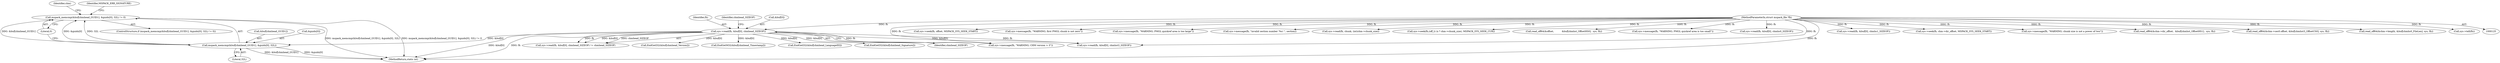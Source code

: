 digraph "0_libmspack_72e70a921f0f07fee748aec2274b30784e1d312a@API" {
"1000256" [label="(Call,mspack_memcmp(&buf[chmhead_GUID1], &guids[0], 32L) != 0)"];
"1000257" [label="(Call,mspack_memcmp(&buf[chmhead_GUID1], &guids[0], 32L))"];
"1000233" [label="(Call,sys->read(fh, &buf[0], chmhead_SIZEOF))"];
"1000127" [label="(MethodParameterIn,struct mspack_file *fh)"];
"1000361" [label="(Call,sys->seek(fh, offset, MSPACK_SYS_SEEK_START))"];
"1000234" [label="(Identifier,fh)"];
"1000596" [label="(Call,sys->message(fh, \"WARNING; first PMGL chunk is not zero\"))"];
"1000305" [label="(Call,sys->message(fh, \"WARNING; CHM version > 3\"))"];
"1000744" [label="(Call,sys->message(fh, \"WARNING; PMGL quickref area is too large\"))"];
"1000258" [label="(Call,&buf[chmhead_GUID1])"];
"1000826" [label="(Call,sys->message(fh, \"invalid section number '%u'.\", section))"];
"1000273" [label="(Identifier,chm)"];
"1000690" [label="(Call,sys->read(fh, chunk, (int)chm->chunk_size))"];
"1000643" [label="(Call,sys->seek(fh,(off_t) (x * chm->chunk_size), MSPACK_SYS_SEEK_CUR))"];
"1000323" [label="(Call,read_off64(&offset,           &buf[chmhst_OffsetHS0],  sys, fh))"];
"1000726" [label="(Call,sys->message(fh, \"WARNING; PMGL quickref area is too small\"))"];
"1000370" [label="(Call,sys->read(fh, &buf[0], chmhs0_SIZEOF))"];
"1000233" [label="(Call,sys->read(fh, &buf[0], chmhead_SIZEOF))"];
"1000127" [label="(MethodParameterIn,struct mspack_file *fh)"];
"1000232" [label="(Call,sys->read(fh, &buf[0], chmhead_SIZEOF) != chmhead_SIZEOF)"];
"1000408" [label="(Call,sys->read(fh, &buf[0], chmhs1_SIZEOF))"];
"1000266" [label="(Literal,32L)"];
"1000275" [label="(Call,EndGetI32(&buf[chmhead_Version]))"];
"1000270" [label="(Identifier,MSPACK_ERR_SIGNATURE)"];
"1000257" [label="(Call,mspack_memcmp(&buf[chmhead_GUID1], &guids[0], 32L))"];
"1000284" [label="(Call,EndGetM32(&buf[chmhead_Timestamp]))"];
"1000255" [label="(ControlStructure,if (mspack_memcmp(&buf[chmhead_GUID1], &guids[0], 32L) != 0))"];
"1000262" [label="(Call,&guids[0])"];
"1000310" [label="(Call,sys->read(fh, &buf[0], chmhst3_SIZEOF))"];
"1000293" [label="(Call,EndGetI32(&buf[chmhead_LanguageID]))"];
"1000397" [label="(Call,sys->seek(fh, chm->dir_offset, MSPACK_SYS_SEEK_START))"];
"1000586" [label="(Call,sys->message(fh, \"WARNING; chunk size is not a power of two\"))"];
"1000267" [label="(Literal,0)"];
"1000256" [label="(Call,mspack_memcmp(&buf[chmhead_GUID1], &guids[0], 32L) != 0)"];
"1000333" [label="(Call,read_off64(&chm->dir_offset,  &buf[chmhst_OffsetHS1],  sys, fh))"];
"1000246" [label="(Call,EndGetI32(&buf[chmhead_Signature]))"];
"1001071" [label="(MethodReturn,static int)"];
"1000240" [label="(Identifier,chmhead_SIZEOF)"];
"1000344" [label="(Call,read_off64(&chm->sec0.offset, &buf[chmhst3_OffsetCS0], sys, fh))"];
"1000382" [label="(Call,read_off64(&chm->length, &buf[chmhs0_FileLen], sys, fh))"];
"1000239" [label="(Identifier,chmhead_SIZEOF)"];
"1000235" [label="(Call,&buf[0])"];
"1000423" [label="(Call,sys->tell(fh))"];
"1000256" -> "1000255"  [label="AST: "];
"1000256" -> "1000267"  [label="CFG: "];
"1000257" -> "1000256"  [label="AST: "];
"1000267" -> "1000256"  [label="AST: "];
"1000270" -> "1000256"  [label="CFG: "];
"1000273" -> "1000256"  [label="CFG: "];
"1000256" -> "1001071"  [label="DDG: mspack_memcmp(&buf[chmhead_GUID1], &guids[0], 32L)"];
"1000256" -> "1001071"  [label="DDG: mspack_memcmp(&buf[chmhead_GUID1], &guids[0], 32L) != 0"];
"1000257" -> "1000256"  [label="DDG: &buf[chmhead_GUID1]"];
"1000257" -> "1000256"  [label="DDG: &guids[0]"];
"1000257" -> "1000256"  [label="DDG: 32L"];
"1000257" -> "1000266"  [label="CFG: "];
"1000258" -> "1000257"  [label="AST: "];
"1000262" -> "1000257"  [label="AST: "];
"1000266" -> "1000257"  [label="AST: "];
"1000267" -> "1000257"  [label="CFG: "];
"1000257" -> "1001071"  [label="DDG: &buf[chmhead_GUID1]"];
"1000257" -> "1001071"  [label="DDG: &guids[0]"];
"1000233" -> "1000257"  [label="DDG: &buf[0]"];
"1000233" -> "1000232"  [label="AST: "];
"1000233" -> "1000239"  [label="CFG: "];
"1000234" -> "1000233"  [label="AST: "];
"1000235" -> "1000233"  [label="AST: "];
"1000239" -> "1000233"  [label="AST: "];
"1000240" -> "1000233"  [label="CFG: "];
"1000233" -> "1001071"  [label="DDG: &buf[0]"];
"1000233" -> "1001071"  [label="DDG: fh"];
"1000233" -> "1000232"  [label="DDG: fh"];
"1000233" -> "1000232"  [label="DDG: &buf[0]"];
"1000233" -> "1000232"  [label="DDG: chmhead_SIZEOF"];
"1000127" -> "1000233"  [label="DDG: fh"];
"1000233" -> "1000246"  [label="DDG: &buf[0]"];
"1000233" -> "1000275"  [label="DDG: &buf[0]"];
"1000233" -> "1000284"  [label="DDG: &buf[0]"];
"1000233" -> "1000293"  [label="DDG: &buf[0]"];
"1000233" -> "1000305"  [label="DDG: fh"];
"1000233" -> "1000310"  [label="DDG: fh"];
"1000233" -> "1000310"  [label="DDG: &buf[0]"];
"1000127" -> "1000125"  [label="AST: "];
"1000127" -> "1001071"  [label="DDG: fh"];
"1000127" -> "1000305"  [label="DDG: fh"];
"1000127" -> "1000310"  [label="DDG: fh"];
"1000127" -> "1000323"  [label="DDG: fh"];
"1000127" -> "1000333"  [label="DDG: fh"];
"1000127" -> "1000344"  [label="DDG: fh"];
"1000127" -> "1000361"  [label="DDG: fh"];
"1000127" -> "1000370"  [label="DDG: fh"];
"1000127" -> "1000382"  [label="DDG: fh"];
"1000127" -> "1000397"  [label="DDG: fh"];
"1000127" -> "1000408"  [label="DDG: fh"];
"1000127" -> "1000423"  [label="DDG: fh"];
"1000127" -> "1000586"  [label="DDG: fh"];
"1000127" -> "1000596"  [label="DDG: fh"];
"1000127" -> "1000643"  [label="DDG: fh"];
"1000127" -> "1000690"  [label="DDG: fh"];
"1000127" -> "1000726"  [label="DDG: fh"];
"1000127" -> "1000744"  [label="DDG: fh"];
"1000127" -> "1000826"  [label="DDG: fh"];
}
